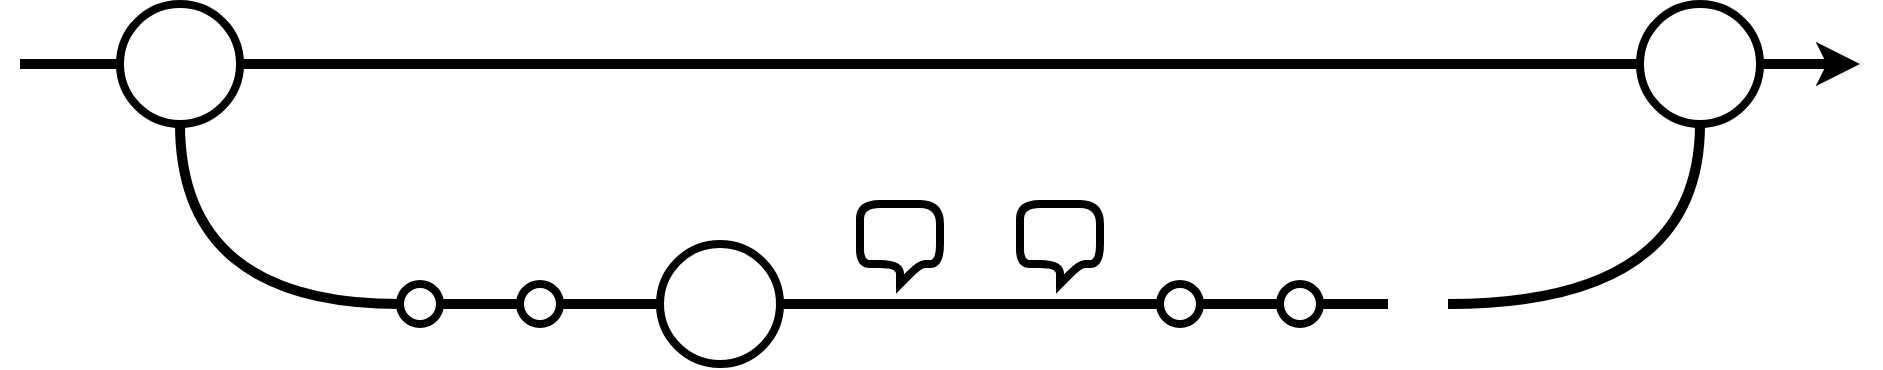 <mxfile version="17.4.0" type="device"><diagram id="nyZS1Dl3ACw7gfaDOmZ_" name="Page-1"><mxGraphModel dx="1375" dy="773" grid="1" gridSize="10" guides="1" tooltips="1" connect="1" arrows="1" fold="1" page="1" pageScale="1" pageWidth="827" pageHeight="1169" math="0" shadow="0"><root><mxCell id="0"/><mxCell id="1" parent="0"/><mxCell id="aOnYxfp1Lo-9A6PKsHGH-19" value="" style="endArrow=classic;html=1;rounded=0;endSize=6;strokeWidth=5;" edge="1" parent="1"><mxGeometry width="50" height="50" relative="1" as="geometry"><mxPoint x="40" y="70" as="sourcePoint"/><mxPoint x="960" y="70" as="targetPoint"/></mxGeometry></mxCell><mxCell id="aOnYxfp1Lo-9A6PKsHGH-7" value="" style="group" vertex="1" connectable="0" parent="1"><mxGeometry x="90" y="40" width="60" height="60" as="geometry"/></mxCell><mxCell id="aOnYxfp1Lo-9A6PKsHGH-3" value="" style="ellipse;whiteSpace=wrap;html=1;aspect=fixed;strokeWidth=4;" vertex="1" parent="aOnYxfp1Lo-9A6PKsHGH-7"><mxGeometry width="60" height="60" as="geometry"/></mxCell><mxCell id="aOnYxfp1Lo-9A6PKsHGH-6" value="" style="shape=image;html=1;verticalAlign=top;verticalLabelPosition=bottom;labelBackgroundColor=#ffffff;imageAspect=0;aspect=fixed;image=https://cdn0.iconfinder.com/data/icons/phosphor-regular-vol-3/256/git-branch-128.png;strokeWidth=4;" vertex="1" parent="aOnYxfp1Lo-9A6PKsHGH-7"><mxGeometry x="3.75" y="3.75" width="52.5" height="52.5" as="geometry"/></mxCell><mxCell id="aOnYxfp1Lo-9A6PKsHGH-17" value="" style="group" vertex="1" connectable="0" parent="1"><mxGeometry x="850" y="40" width="60" height="60" as="geometry"/></mxCell><mxCell id="aOnYxfp1Lo-9A6PKsHGH-9" value="" style="ellipse;whiteSpace=wrap;html=1;aspect=fixed;strokeWidth=4;" vertex="1" parent="aOnYxfp1Lo-9A6PKsHGH-17"><mxGeometry width="60" height="60" as="geometry"/></mxCell><mxCell id="aOnYxfp1Lo-9A6PKsHGH-5" value="" style="shape=image;html=1;verticalAlign=top;verticalLabelPosition=bottom;labelBackgroundColor=#ffffff;imageAspect=0;aspect=fixed;image=https://cdn0.iconfinder.com/data/icons/phosphor-regular-vol-3/256/git-merge-128.png;strokeWidth=4;" vertex="1" parent="aOnYxfp1Lo-9A6PKsHGH-17"><mxGeometry x="3.75" y="3.75" width="52.5" height="52.5" as="geometry"/></mxCell><mxCell id="aOnYxfp1Lo-9A6PKsHGH-25" value="" style="ellipse;whiteSpace=wrap;html=1;aspect=fixed;strokeWidth=4;" vertex="1" parent="1"><mxGeometry x="230" y="180" width="20" height="20" as="geometry"/></mxCell><mxCell id="aOnYxfp1Lo-9A6PKsHGH-27" value="" style="ellipse;whiteSpace=wrap;html=1;aspect=fixed;strokeWidth=4;" vertex="1" parent="1"><mxGeometry x="290" y="180" width="20" height="20" as="geometry"/></mxCell><mxCell id="aOnYxfp1Lo-9A6PKsHGH-28" value="" style="endArrow=none;html=1;rounded=0;endSize=6;strokeWidth=5;endFill=0;startArrow=none;" edge="1" parent="1" source="aOnYxfp1Lo-9A6PKsHGH-25" target="aOnYxfp1Lo-9A6PKsHGH-27"><mxGeometry width="50" height="50" relative="1" as="geometry"><mxPoint x="250.0" y="190" as="sourcePoint"/><mxPoint x="760" y="189.5" as="targetPoint"/></mxGeometry></mxCell><mxCell id="aOnYxfp1Lo-9A6PKsHGH-30" value="" style="ellipse;whiteSpace=wrap;html=1;aspect=fixed;strokeWidth=4;" vertex="1" parent="1"><mxGeometry x="670" y="180" width="20" height="20" as="geometry"/></mxCell><mxCell id="aOnYxfp1Lo-9A6PKsHGH-31" value="" style="endArrow=none;html=1;rounded=0;endSize=6;strokeWidth=5;endFill=0;startArrow=none;" edge="1" parent="1" source="aOnYxfp1Lo-9A6PKsHGH-32" target="aOnYxfp1Lo-9A6PKsHGH-30"><mxGeometry width="50" height="50" relative="1" as="geometry"><mxPoint x="290.0" y="190" as="sourcePoint"/><mxPoint x="760" y="189.5" as="targetPoint"/></mxGeometry></mxCell><mxCell id="aOnYxfp1Lo-9A6PKsHGH-33" value="" style="shape=callout;whiteSpace=wrap;html=1;perimeter=calloutPerimeter;strokeWidth=4;position2=0.5;base=10;size=10;position=0.5;rounded=1;" vertex="1" parent="1"><mxGeometry x="460" y="140" width="40" height="40" as="geometry"/></mxCell><mxCell id="aOnYxfp1Lo-9A6PKsHGH-34" value="" style="shape=callout;whiteSpace=wrap;html=1;perimeter=calloutPerimeter;strokeWidth=4;position2=0.5;base=10;size=10;position=0.5;rounded=1;" vertex="1" parent="1"><mxGeometry x="540" y="140" width="40" height="40" as="geometry"/></mxCell><mxCell id="aOnYxfp1Lo-9A6PKsHGH-40" value="" style="shape=image;html=1;verticalAlign=top;verticalLabelPosition=bottom;labelBackgroundColor=#ffffff;imageAspect=0;aspect=fixed;image=https://cdn4.iconfinder.com/data/icons/essentials-74/24/040_-_Tick-128.png;rounded=1;strokeWidth=1;" vertex="1" parent="1"><mxGeometry x="724" y="175" width="30" height="30" as="geometry"/></mxCell><mxCell id="aOnYxfp1Lo-9A6PKsHGH-41" value="" style="endArrow=none;html=1;rounded=0;endSize=6;strokeWidth=5;endFill=0;startArrow=none;" edge="1" parent="1" source="aOnYxfp1Lo-9A6PKsHGH-30" target="aOnYxfp1Lo-9A6PKsHGH-40"><mxGeometry width="50" height="50" relative="1" as="geometry"><mxPoint x="650.0" y="190" as="sourcePoint"/><mxPoint x="760" y="189.5" as="targetPoint"/></mxGeometry></mxCell><mxCell id="aOnYxfp1Lo-9A6PKsHGH-32" value="" style="ellipse;whiteSpace=wrap;html=1;aspect=fixed;strokeWidth=4;" vertex="1" parent="1"><mxGeometry x="610" y="180" width="20" height="20" as="geometry"/></mxCell><mxCell id="aOnYxfp1Lo-9A6PKsHGH-42" value="" style="endArrow=none;html=1;rounded=0;endSize=6;strokeWidth=5;endFill=0;startArrow=none;" edge="1" parent="1" source="aOnYxfp1Lo-9A6PKsHGH-27" target="aOnYxfp1Lo-9A6PKsHGH-32"><mxGeometry width="50" height="50" relative="1" as="geometry"><mxPoint x="290.0" y="190" as="sourcePoint"/><mxPoint x="670" y="190" as="targetPoint"/></mxGeometry></mxCell><mxCell id="aOnYxfp1Lo-9A6PKsHGH-16" value="" style="group" vertex="1" connectable="0" parent="1"><mxGeometry x="360" y="160" width="60" height="60" as="geometry"/></mxCell><mxCell id="aOnYxfp1Lo-9A6PKsHGH-14" value="" style="ellipse;whiteSpace=wrap;html=1;aspect=fixed;strokeWidth=4;" vertex="1" parent="aOnYxfp1Lo-9A6PKsHGH-16"><mxGeometry width="60" height="60" as="geometry"/></mxCell><mxCell id="aOnYxfp1Lo-9A6PKsHGH-12" value="" style="shape=image;html=1;verticalAlign=top;verticalLabelPosition=bottom;labelBackgroundColor=#ffffff;imageAspect=0;aspect=fixed;image=https://cdn0.iconfinder.com/data/icons/phosphor-bold-vol-3-1/256/git-pull-request-duotone-128.png;strokeWidth=4;" vertex="1" parent="aOnYxfp1Lo-9A6PKsHGH-16"><mxGeometry x="3.75" y="3.75" width="52.5" height="52.5" as="geometry"/></mxCell><mxCell id="aOnYxfp1Lo-9A6PKsHGH-48" value="" style="curved=1;endArrow=none;html=1;rounded=1;endSize=6;strokeWidth=5;elbow=vertical;endFill=0;exitX=0.5;exitY=1;exitDx=0;exitDy=0;entryX=0;entryY=0.5;entryDx=0;entryDy=0;" edge="1" parent="1" source="aOnYxfp1Lo-9A6PKsHGH-3" target="aOnYxfp1Lo-9A6PKsHGH-25"><mxGeometry width="50" height="50" relative="1" as="geometry"><mxPoint x="60" y="185" as="sourcePoint"/><mxPoint x="210" y="190" as="targetPoint"/><Array as="points"><mxPoint x="120" y="190"/></Array></mxGeometry></mxCell><mxCell id="aOnYxfp1Lo-9A6PKsHGH-49" value="" style="curved=1;endArrow=none;html=1;rounded=1;endSize=6;strokeWidth=5;elbow=vertical;endFill=0;entryX=0.5;entryY=1;entryDx=0;entryDy=0;exitX=1;exitY=0.5;exitDx=0;exitDy=0;" edge="1" parent="1" source="aOnYxfp1Lo-9A6PKsHGH-40" target="aOnYxfp1Lo-9A6PKsHGH-9"><mxGeometry width="50" height="50" relative="1" as="geometry"><mxPoint x="760" y="190" as="sourcePoint"/><mxPoint x="850" y="175" as="targetPoint"/><Array as="points"><mxPoint x="880" y="190"/></Array></mxGeometry></mxCell></root></mxGraphModel></diagram></mxfile>